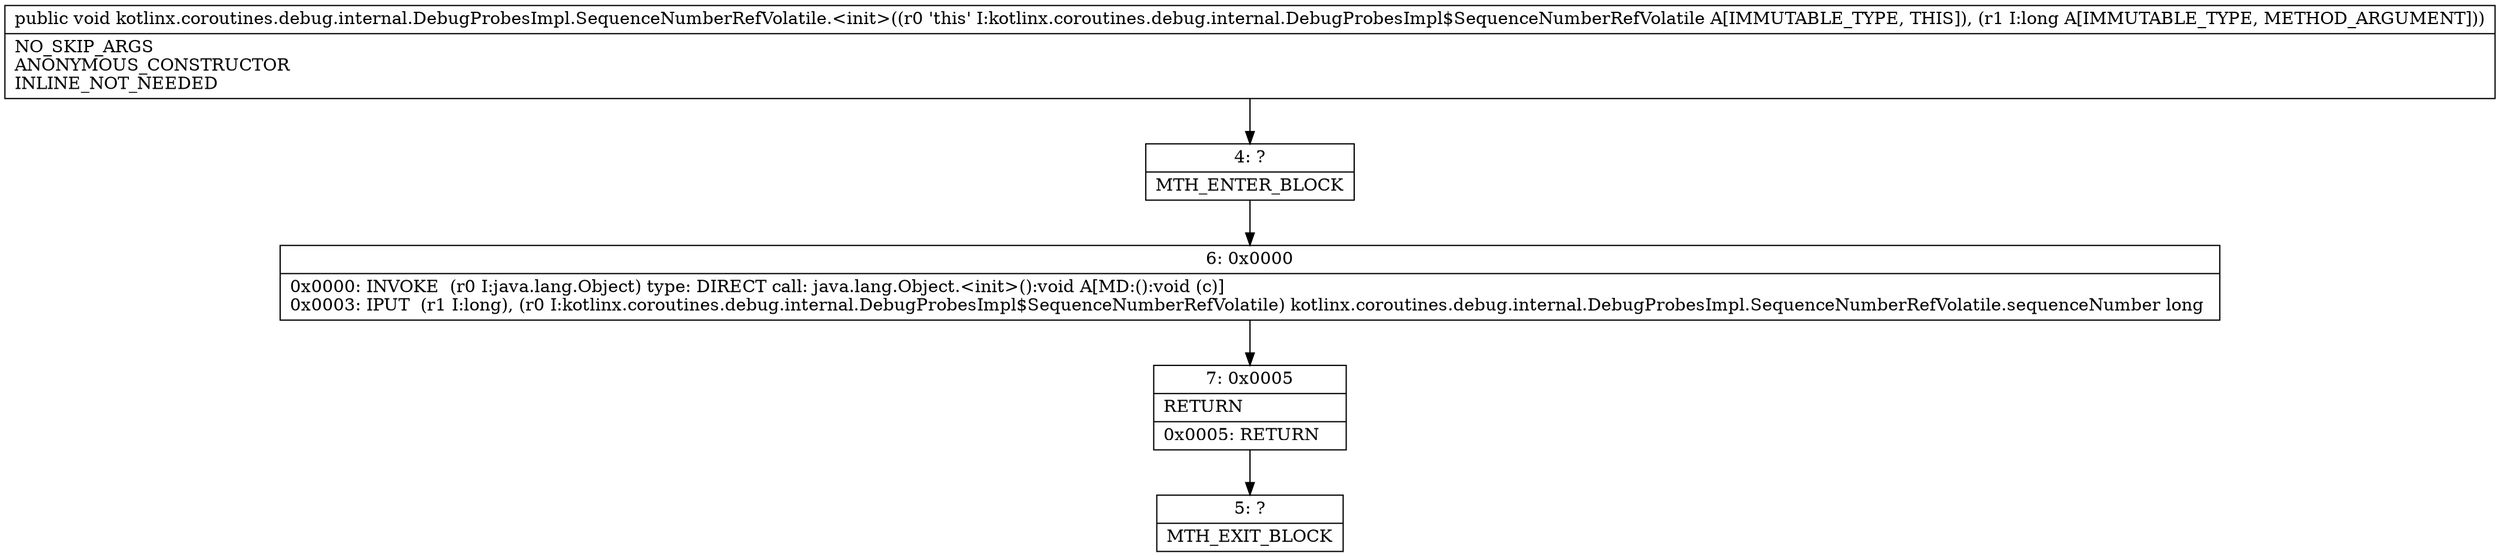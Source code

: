 digraph "CFG forkotlinx.coroutines.debug.internal.DebugProbesImpl.SequenceNumberRefVolatile.\<init\>(J)V" {
Node_4 [shape=record,label="{4\:\ ?|MTH_ENTER_BLOCK\l}"];
Node_6 [shape=record,label="{6\:\ 0x0000|0x0000: INVOKE  (r0 I:java.lang.Object) type: DIRECT call: java.lang.Object.\<init\>():void A[MD:():void (c)]\l0x0003: IPUT  (r1 I:long), (r0 I:kotlinx.coroutines.debug.internal.DebugProbesImpl$SequenceNumberRefVolatile) kotlinx.coroutines.debug.internal.DebugProbesImpl.SequenceNumberRefVolatile.sequenceNumber long \l}"];
Node_7 [shape=record,label="{7\:\ 0x0005|RETURN\l|0x0005: RETURN   \l}"];
Node_5 [shape=record,label="{5\:\ ?|MTH_EXIT_BLOCK\l}"];
MethodNode[shape=record,label="{public void kotlinx.coroutines.debug.internal.DebugProbesImpl.SequenceNumberRefVolatile.\<init\>((r0 'this' I:kotlinx.coroutines.debug.internal.DebugProbesImpl$SequenceNumberRefVolatile A[IMMUTABLE_TYPE, THIS]), (r1 I:long A[IMMUTABLE_TYPE, METHOD_ARGUMENT]))  | NO_SKIP_ARGS\lANONYMOUS_CONSTRUCTOR\lINLINE_NOT_NEEDED\l}"];
MethodNode -> Node_4;Node_4 -> Node_6;
Node_6 -> Node_7;
Node_7 -> Node_5;
}

